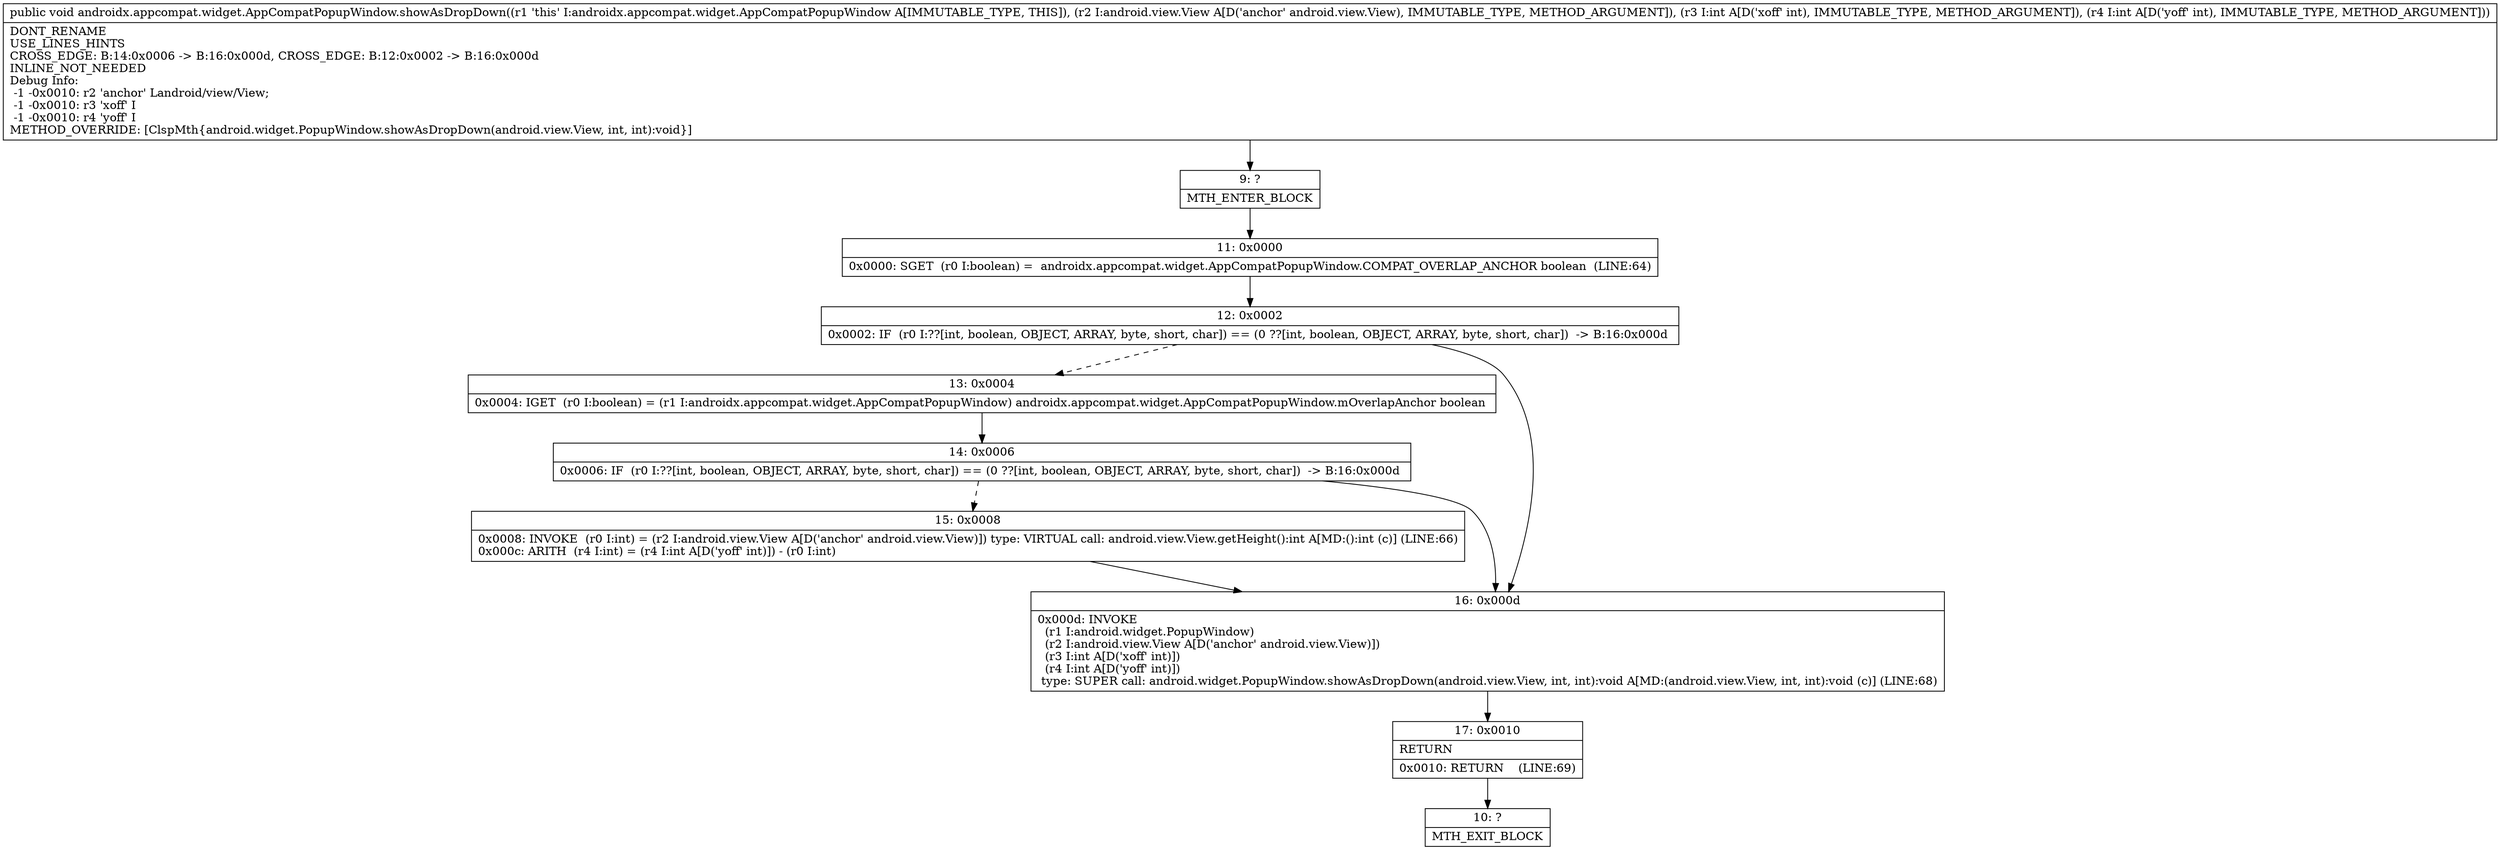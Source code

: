 digraph "CFG forandroidx.appcompat.widget.AppCompatPopupWindow.showAsDropDown(Landroid\/view\/View;II)V" {
Node_9 [shape=record,label="{9\:\ ?|MTH_ENTER_BLOCK\l}"];
Node_11 [shape=record,label="{11\:\ 0x0000|0x0000: SGET  (r0 I:boolean) =  androidx.appcompat.widget.AppCompatPopupWindow.COMPAT_OVERLAP_ANCHOR boolean  (LINE:64)\l}"];
Node_12 [shape=record,label="{12\:\ 0x0002|0x0002: IF  (r0 I:??[int, boolean, OBJECT, ARRAY, byte, short, char]) == (0 ??[int, boolean, OBJECT, ARRAY, byte, short, char])  \-\> B:16:0x000d \l}"];
Node_13 [shape=record,label="{13\:\ 0x0004|0x0004: IGET  (r0 I:boolean) = (r1 I:androidx.appcompat.widget.AppCompatPopupWindow) androidx.appcompat.widget.AppCompatPopupWindow.mOverlapAnchor boolean \l}"];
Node_14 [shape=record,label="{14\:\ 0x0006|0x0006: IF  (r0 I:??[int, boolean, OBJECT, ARRAY, byte, short, char]) == (0 ??[int, boolean, OBJECT, ARRAY, byte, short, char])  \-\> B:16:0x000d \l}"];
Node_15 [shape=record,label="{15\:\ 0x0008|0x0008: INVOKE  (r0 I:int) = (r2 I:android.view.View A[D('anchor' android.view.View)]) type: VIRTUAL call: android.view.View.getHeight():int A[MD:():int (c)] (LINE:66)\l0x000c: ARITH  (r4 I:int) = (r4 I:int A[D('yoff' int)]) \- (r0 I:int) \l}"];
Node_16 [shape=record,label="{16\:\ 0x000d|0x000d: INVOKE  \l  (r1 I:android.widget.PopupWindow)\l  (r2 I:android.view.View A[D('anchor' android.view.View)])\l  (r3 I:int A[D('xoff' int)])\l  (r4 I:int A[D('yoff' int)])\l type: SUPER call: android.widget.PopupWindow.showAsDropDown(android.view.View, int, int):void A[MD:(android.view.View, int, int):void (c)] (LINE:68)\l}"];
Node_17 [shape=record,label="{17\:\ 0x0010|RETURN\l|0x0010: RETURN    (LINE:69)\l}"];
Node_10 [shape=record,label="{10\:\ ?|MTH_EXIT_BLOCK\l}"];
MethodNode[shape=record,label="{public void androidx.appcompat.widget.AppCompatPopupWindow.showAsDropDown((r1 'this' I:androidx.appcompat.widget.AppCompatPopupWindow A[IMMUTABLE_TYPE, THIS]), (r2 I:android.view.View A[D('anchor' android.view.View), IMMUTABLE_TYPE, METHOD_ARGUMENT]), (r3 I:int A[D('xoff' int), IMMUTABLE_TYPE, METHOD_ARGUMENT]), (r4 I:int A[D('yoff' int), IMMUTABLE_TYPE, METHOD_ARGUMENT]))  | DONT_RENAME\lUSE_LINES_HINTS\lCROSS_EDGE: B:14:0x0006 \-\> B:16:0x000d, CROSS_EDGE: B:12:0x0002 \-\> B:16:0x000d\lINLINE_NOT_NEEDED\lDebug Info:\l  \-1 \-0x0010: r2 'anchor' Landroid\/view\/View;\l  \-1 \-0x0010: r3 'xoff' I\l  \-1 \-0x0010: r4 'yoff' I\lMETHOD_OVERRIDE: [ClspMth\{android.widget.PopupWindow.showAsDropDown(android.view.View, int, int):void\}]\l}"];
MethodNode -> Node_9;Node_9 -> Node_11;
Node_11 -> Node_12;
Node_12 -> Node_13[style=dashed];
Node_12 -> Node_16;
Node_13 -> Node_14;
Node_14 -> Node_15[style=dashed];
Node_14 -> Node_16;
Node_15 -> Node_16;
Node_16 -> Node_17;
Node_17 -> Node_10;
}

